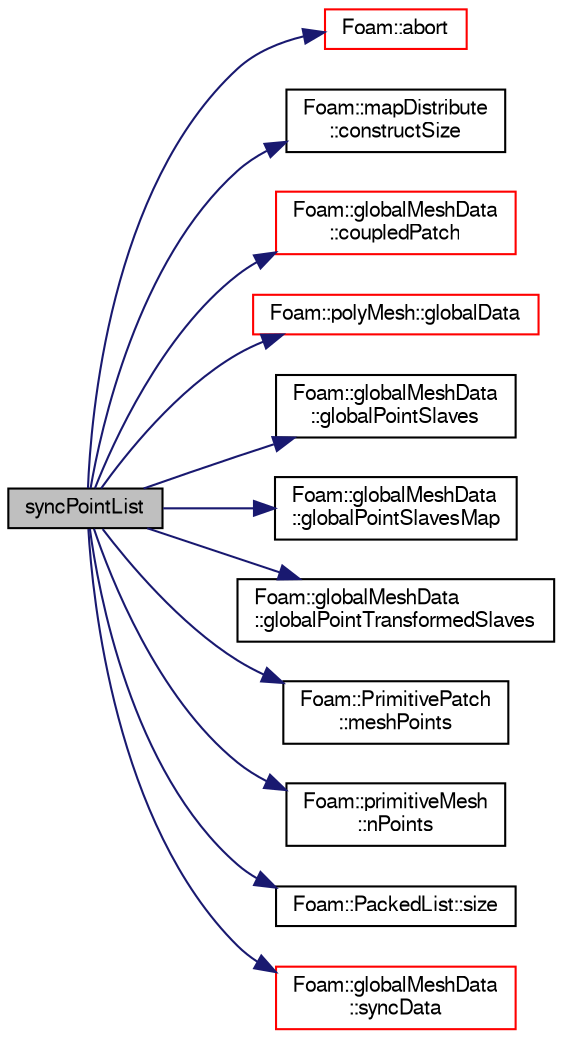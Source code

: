 digraph "syncPointList"
{
  bgcolor="transparent";
  edge [fontname="FreeSans",fontsize="10",labelfontname="FreeSans",labelfontsize="10"];
  node [fontname="FreeSans",fontsize="10",shape=record];
  rankdir="LR";
  Node1 [label="syncPointList",height=0.2,width=0.4,color="black", fillcolor="grey75", style="filled" fontcolor="black"];
  Node1 -> Node2 [color="midnightblue",fontsize="10",style="solid",fontname="FreeSans"];
  Node2 [label="Foam::abort",height=0.2,width=0.4,color="red",URL="$a10237.html#a447107a607d03e417307c203fa5fb44b"];
  Node1 -> Node3 [color="midnightblue",fontsize="10",style="solid",fontname="FreeSans"];
  Node3 [label="Foam::mapDistribute\l::constructSize",height=0.2,width=0.4,color="black",URL="$a01363.html#a31e35cc37553bf187f244f12f1ad9c37",tooltip="Constructed data size. "];
  Node1 -> Node4 [color="midnightblue",fontsize="10",style="solid",fontname="FreeSans"];
  Node4 [label="Foam::globalMeshData\l::coupledPatch",height=0.2,width=0.4,color="red",URL="$a00908.html#afbcae5ee9ab7ebe172d3809f611d745d",tooltip="Return patch of all coupled faces. "];
  Node1 -> Node5 [color="midnightblue",fontsize="10",style="solid",fontname="FreeSans"];
  Node5 [label="Foam::polyMesh::globalData",height=0.2,width=0.4,color="red",URL="$a01861.html#ad152d9d2d71b7bb6ab77c5ef580cb8ee",tooltip="Return parallel info. "];
  Node1 -> Node6 [color="midnightblue",fontsize="10",style="solid",fontname="FreeSans"];
  Node6 [label="Foam::globalMeshData\l::globalPointSlaves",height=0.2,width=0.4,color="black",URL="$a00908.html#a46e0f83a5e64f815d61733c92c275f89"];
  Node1 -> Node7 [color="midnightblue",fontsize="10",style="solid",fontname="FreeSans"];
  Node7 [label="Foam::globalMeshData\l::globalPointSlavesMap",height=0.2,width=0.4,color="black",URL="$a00908.html#ac273c239bfa0b6bf0c37ece116ce813e"];
  Node1 -> Node8 [color="midnightblue",fontsize="10",style="solid",fontname="FreeSans"];
  Node8 [label="Foam::globalMeshData\l::globalPointTransformedSlaves",height=0.2,width=0.4,color="black",URL="$a00908.html#a3d0705ed797e2121c43c4bdd2d510f44"];
  Node1 -> Node9 [color="midnightblue",fontsize="10",style="solid",fontname="FreeSans"];
  Node9 [label="Foam::PrimitivePatch\l::meshPoints",height=0.2,width=0.4,color="black",URL="$a01914.html#ae4935f85c38392518565dd7c666e3caf",tooltip="Return labelList of mesh points in patch. They are constructed. "];
  Node1 -> Node10 [color="midnightblue",fontsize="10",style="solid",fontname="FreeSans"];
  Node10 [label="Foam::primitiveMesh\l::nPoints",height=0.2,width=0.4,color="black",URL="$a01911.html#a9927abeba2c8506177084d644b6e573a"];
  Node1 -> Node11 [color="midnightblue",fontsize="10",style="solid",fontname="FreeSans"];
  Node11 [label="Foam::PackedList::size",height=0.2,width=0.4,color="black",URL="$a01707.html#a723361dc2020160f5492e8fe2d09fa44",tooltip="Number of entries. "];
  Node1 -> Node12 [color="midnightblue",fontsize="10",style="solid",fontname="FreeSans"];
  Node12 [label="Foam::globalMeshData\l::syncData",height=0.2,width=0.4,color="red",URL="$a00908.html#a81fffc5ec4bfe50dd3ba0a3ca38ee2f1",tooltip="Helper: synchronise data with transforms. "];
}
